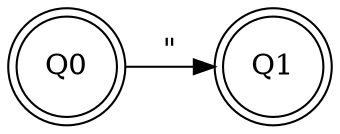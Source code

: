 digraph G {
	rankdir=LR;
	Q0->Q1[ label="\""
 ];
	Q0 [ shape=doublecircle ];
	Q1 [ shape=doublecircle ];

}
